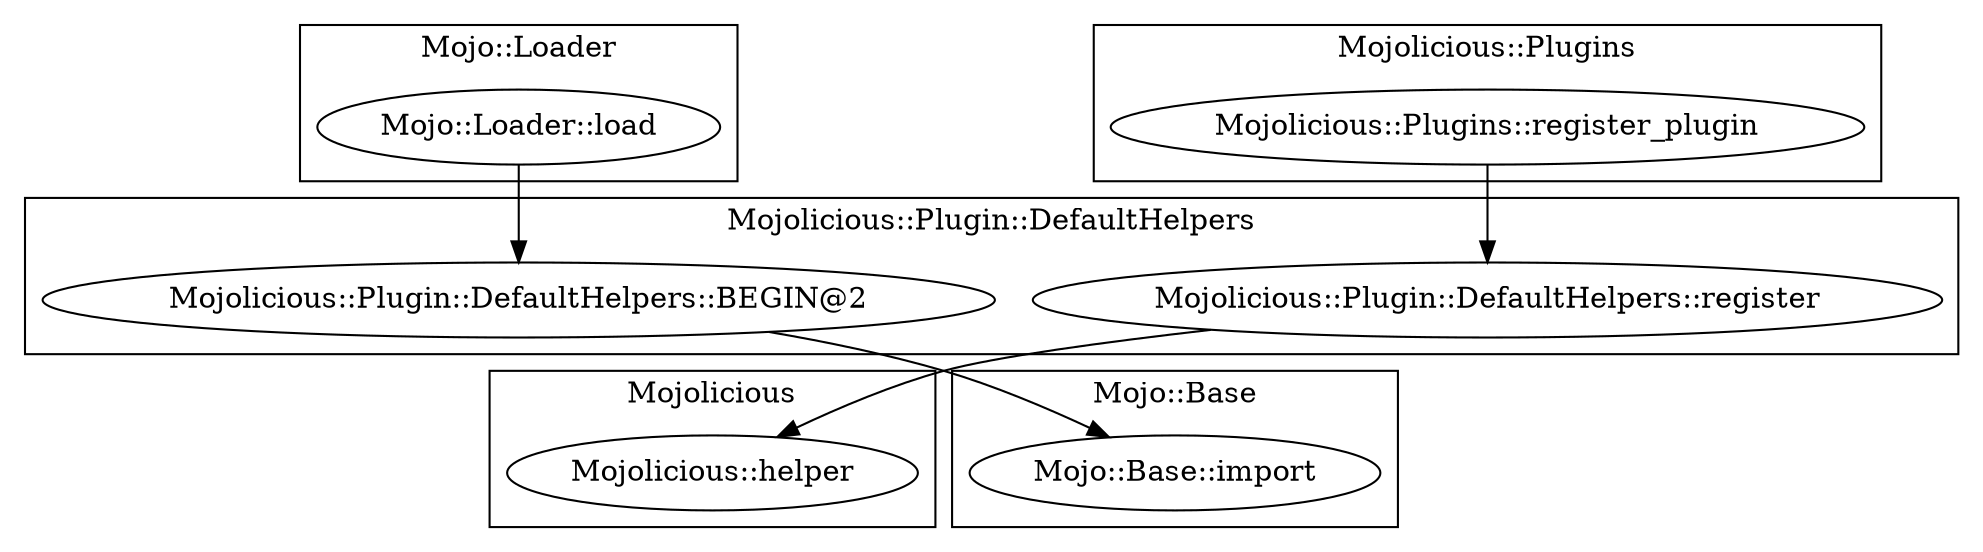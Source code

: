 digraph {
graph [overlap=false]
subgraph cluster_Mojolicious_Plugin_DefaultHelpers {
	label="Mojolicious::Plugin::DefaultHelpers";
	"Mojolicious::Plugin::DefaultHelpers::register";
	"Mojolicious::Plugin::DefaultHelpers::BEGIN@2";
}
subgraph cluster_Mojo_Base {
	label="Mojo::Base";
	"Mojo::Base::import";
}
subgraph cluster_Mojo_Loader {
	label="Mojo::Loader";
	"Mojo::Loader::load";
}
subgraph cluster_Mojolicious_Plugins {
	label="Mojolicious::Plugins";
	"Mojolicious::Plugins::register_plugin";
}
subgraph cluster_Mojolicious {
	label="Mojolicious";
	"Mojolicious::helper";
}
"Mojo::Loader::load" -> "Mojolicious::Plugin::DefaultHelpers::BEGIN@2";
"Mojolicious::Plugins::register_plugin" -> "Mojolicious::Plugin::DefaultHelpers::register";
"Mojolicious::Plugin::DefaultHelpers::BEGIN@2" -> "Mojo::Base::import";
"Mojolicious::Plugin::DefaultHelpers::register" -> "Mojolicious::helper";
}

